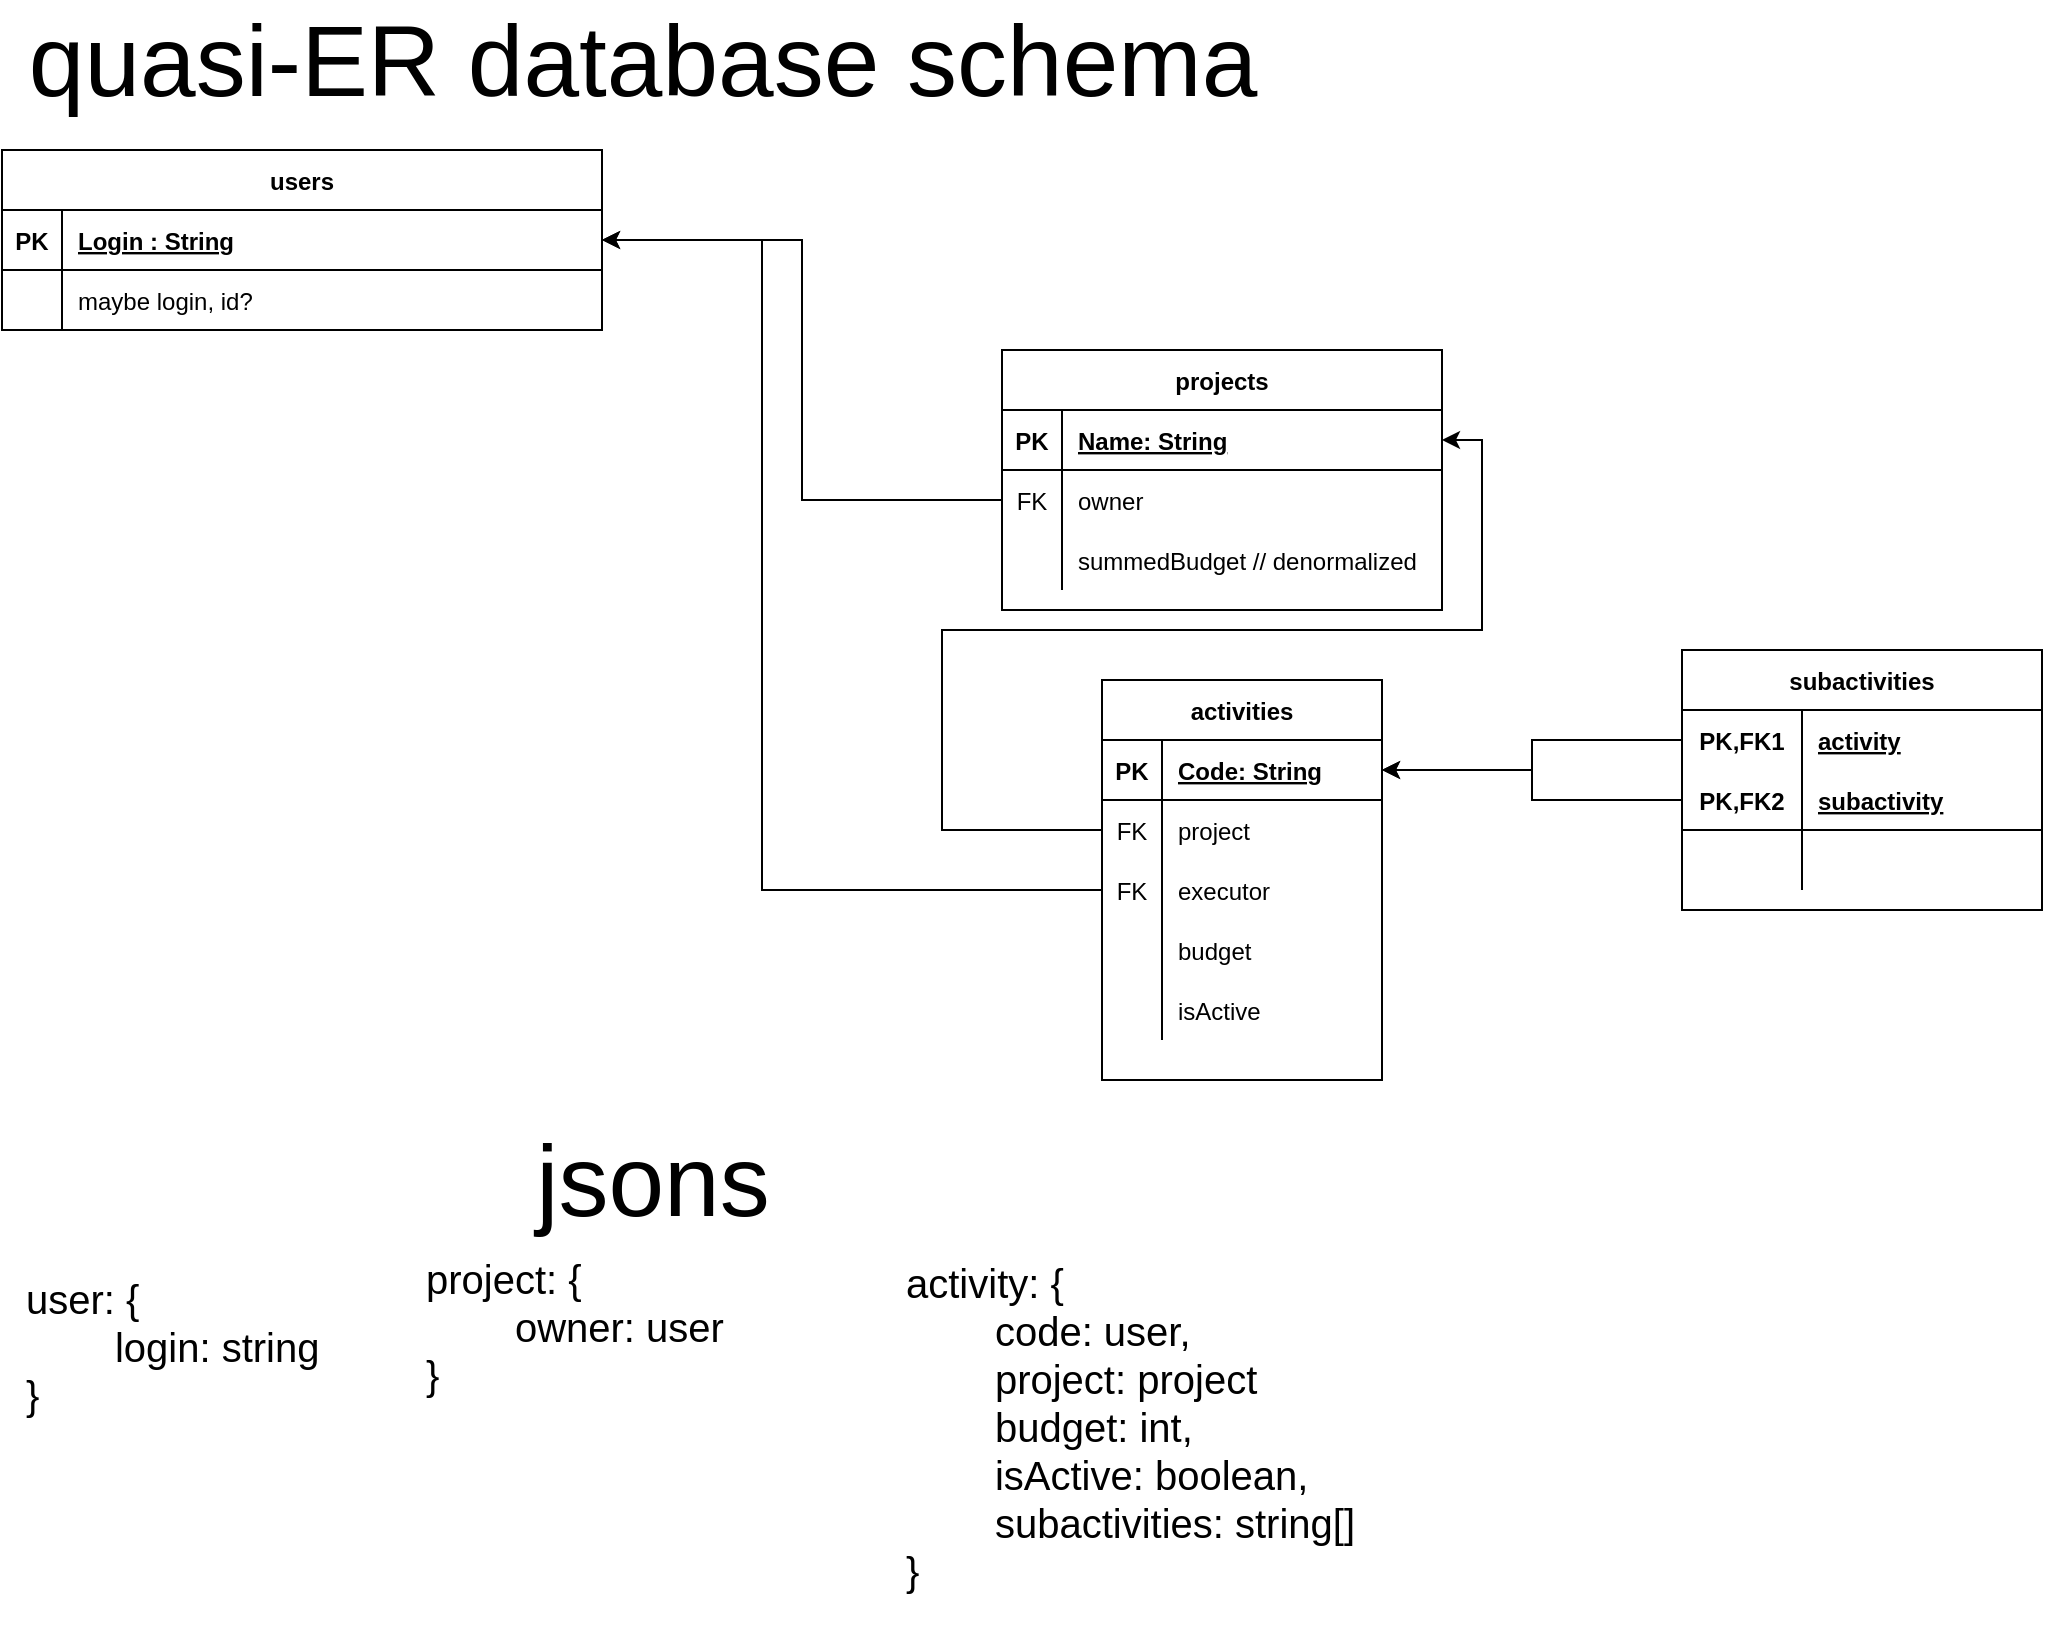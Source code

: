 <mxfile version="15.5.8"><diagram id="MiKN9EofbAmDDnsheNMB" name="Page-1"><mxGraphModel dx="1483" dy="1963" grid="1" gridSize="10" guides="1" tooltips="1" connect="1" arrows="1" fold="1" page="1" pageScale="1" pageWidth="850" pageHeight="1100" math="0" shadow="0"><root><mxCell id="0"/><mxCell id="1" parent="0"/><mxCell id="-mdsf9LLlibmEAXxMs5w-1" value="users" style="shape=table;startSize=30;container=1;collapsible=1;childLayout=tableLayout;fixedRows=1;rowLines=0;fontStyle=1;align=center;resizeLast=1;direction=east;" vertex="1" parent="1"><mxGeometry x="100" y="60" width="300" height="90" as="geometry"/></mxCell><mxCell id="-mdsf9LLlibmEAXxMs5w-2" value="" style="shape=partialRectangle;collapsible=0;dropTarget=0;pointerEvents=0;fillColor=none;top=0;left=0;bottom=1;right=0;points=[[0,0.5],[1,0.5]];portConstraint=eastwest;" vertex="1" parent="-mdsf9LLlibmEAXxMs5w-1"><mxGeometry y="30" width="300" height="30" as="geometry"/></mxCell><mxCell id="-mdsf9LLlibmEAXxMs5w-3" value="PK" style="shape=partialRectangle;connectable=0;fillColor=none;top=0;left=0;bottom=0;right=0;fontStyle=1;overflow=hidden;" vertex="1" parent="-mdsf9LLlibmEAXxMs5w-2"><mxGeometry width="30" height="30" as="geometry"><mxRectangle width="30" height="30" as="alternateBounds"/></mxGeometry></mxCell><mxCell id="-mdsf9LLlibmEAXxMs5w-4" value="Login : String" style="shape=partialRectangle;connectable=0;fillColor=none;top=0;left=0;bottom=0;right=0;align=left;spacingLeft=6;fontStyle=5;overflow=hidden;" vertex="1" parent="-mdsf9LLlibmEAXxMs5w-2"><mxGeometry x="30" width="270" height="30" as="geometry"><mxRectangle width="270" height="30" as="alternateBounds"/></mxGeometry></mxCell><mxCell id="-mdsf9LLlibmEAXxMs5w-8" value="" style="shape=partialRectangle;collapsible=0;dropTarget=0;pointerEvents=0;fillColor=none;top=0;left=0;bottom=0;right=0;points=[[0,0.5],[1,0.5]];portConstraint=eastwest;" vertex="1" parent="-mdsf9LLlibmEAXxMs5w-1"><mxGeometry y="60" width="300" height="30" as="geometry"/></mxCell><mxCell id="-mdsf9LLlibmEAXxMs5w-9" value="" style="shape=partialRectangle;connectable=0;fillColor=none;top=0;left=0;bottom=0;right=0;editable=1;overflow=hidden;" vertex="1" parent="-mdsf9LLlibmEAXxMs5w-8"><mxGeometry width="30" height="30" as="geometry"><mxRectangle width="30" height="30" as="alternateBounds"/></mxGeometry></mxCell><mxCell id="-mdsf9LLlibmEAXxMs5w-10" value="maybe login, id?" style="shape=partialRectangle;connectable=0;fillColor=none;top=0;left=0;bottom=0;right=0;align=left;spacingLeft=6;overflow=hidden;" vertex="1" parent="-mdsf9LLlibmEAXxMs5w-8"><mxGeometry x="30" width="270" height="30" as="geometry"><mxRectangle width="270" height="30" as="alternateBounds"/></mxGeometry></mxCell><mxCell id="-mdsf9LLlibmEAXxMs5w-14" value="projects" style="shape=table;startSize=30;container=1;collapsible=1;childLayout=tableLayout;fixedRows=1;rowLines=0;fontStyle=1;align=center;resizeLast=1;" vertex="1" parent="1"><mxGeometry x="600" y="160" width="220" height="130" as="geometry"/></mxCell><mxCell id="-mdsf9LLlibmEAXxMs5w-15" value="" style="shape=partialRectangle;collapsible=0;dropTarget=0;pointerEvents=0;fillColor=none;top=0;left=0;bottom=1;right=0;points=[[0,0.5],[1,0.5]];portConstraint=eastwest;" vertex="1" parent="-mdsf9LLlibmEAXxMs5w-14"><mxGeometry y="30" width="220" height="30" as="geometry"/></mxCell><mxCell id="-mdsf9LLlibmEAXxMs5w-16" value="PK" style="shape=partialRectangle;connectable=0;fillColor=none;top=0;left=0;bottom=0;right=0;fontStyle=1;overflow=hidden;" vertex="1" parent="-mdsf9LLlibmEAXxMs5w-15"><mxGeometry width="30" height="30" as="geometry"><mxRectangle width="30" height="30" as="alternateBounds"/></mxGeometry></mxCell><mxCell id="-mdsf9LLlibmEAXxMs5w-17" value="Name: String" style="shape=partialRectangle;connectable=0;fillColor=none;top=0;left=0;bottom=0;right=0;align=left;spacingLeft=6;fontStyle=5;overflow=hidden;" vertex="1" parent="-mdsf9LLlibmEAXxMs5w-15"><mxGeometry x="30" width="190" height="30" as="geometry"><mxRectangle width="190" height="30" as="alternateBounds"/></mxGeometry></mxCell><mxCell id="-mdsf9LLlibmEAXxMs5w-18" value="" style="shape=partialRectangle;collapsible=0;dropTarget=0;pointerEvents=0;fillColor=none;top=0;left=0;bottom=0;right=0;points=[[0,0.5],[1,0.5]];portConstraint=eastwest;" vertex="1" parent="-mdsf9LLlibmEAXxMs5w-14"><mxGeometry y="60" width="220" height="30" as="geometry"/></mxCell><mxCell id="-mdsf9LLlibmEAXxMs5w-19" value="FK" style="shape=partialRectangle;connectable=0;fillColor=none;top=0;left=0;bottom=0;right=0;editable=1;overflow=hidden;" vertex="1" parent="-mdsf9LLlibmEAXxMs5w-18"><mxGeometry width="30" height="30" as="geometry"><mxRectangle width="30" height="30" as="alternateBounds"/></mxGeometry></mxCell><mxCell id="-mdsf9LLlibmEAXxMs5w-20" value="owner" style="shape=partialRectangle;connectable=0;fillColor=none;top=0;left=0;bottom=0;right=0;align=left;spacingLeft=6;overflow=hidden;" vertex="1" parent="-mdsf9LLlibmEAXxMs5w-18"><mxGeometry x="30" width="190" height="30" as="geometry"><mxRectangle width="190" height="30" as="alternateBounds"/></mxGeometry></mxCell><mxCell id="-mdsf9LLlibmEAXxMs5w-21" value="" style="shape=partialRectangle;collapsible=0;dropTarget=0;pointerEvents=0;fillColor=none;top=0;left=0;bottom=0;right=0;points=[[0,0.5],[1,0.5]];portConstraint=eastwest;" vertex="1" parent="-mdsf9LLlibmEAXxMs5w-14"><mxGeometry y="90" width="220" height="30" as="geometry"/></mxCell><mxCell id="-mdsf9LLlibmEAXxMs5w-22" value="" style="shape=partialRectangle;connectable=0;fillColor=none;top=0;left=0;bottom=0;right=0;editable=1;overflow=hidden;" vertex="1" parent="-mdsf9LLlibmEAXxMs5w-21"><mxGeometry width="30" height="30" as="geometry"><mxRectangle width="30" height="30" as="alternateBounds"/></mxGeometry></mxCell><mxCell id="-mdsf9LLlibmEAXxMs5w-23" value="summedBudget // denormalized" style="shape=partialRectangle;connectable=0;fillColor=none;top=0;left=0;bottom=0;right=0;align=left;spacingLeft=6;overflow=hidden;" vertex="1" parent="-mdsf9LLlibmEAXxMs5w-21"><mxGeometry x="30" width="190" height="30" as="geometry"><mxRectangle width="190" height="30" as="alternateBounds"/></mxGeometry></mxCell><mxCell id="-mdsf9LLlibmEAXxMs5w-27" style="edgeStyle=orthogonalEdgeStyle;rounded=0;orthogonalLoop=1;jettySize=auto;html=1;entryX=1;entryY=0.5;entryDx=0;entryDy=0;" edge="1" parent="1" source="-mdsf9LLlibmEAXxMs5w-18" target="-mdsf9LLlibmEAXxMs5w-2"><mxGeometry relative="1" as="geometry"><mxPoint x="500" y="110" as="targetPoint"/></mxGeometry></mxCell><mxCell id="-mdsf9LLlibmEAXxMs5w-28" value="activities" style="shape=table;startSize=30;container=1;collapsible=1;childLayout=tableLayout;fixedRows=1;rowLines=0;fontStyle=1;align=center;resizeLast=1;" vertex="1" parent="1"><mxGeometry x="650" y="325" width="140" height="200" as="geometry"/></mxCell><mxCell id="-mdsf9LLlibmEAXxMs5w-29" value="" style="shape=partialRectangle;collapsible=0;dropTarget=0;pointerEvents=0;fillColor=none;top=0;left=0;bottom=1;right=0;points=[[0,0.5],[1,0.5]];portConstraint=eastwest;" vertex="1" parent="-mdsf9LLlibmEAXxMs5w-28"><mxGeometry y="30" width="140" height="30" as="geometry"/></mxCell><mxCell id="-mdsf9LLlibmEAXxMs5w-30" value="PK" style="shape=partialRectangle;connectable=0;fillColor=none;top=0;left=0;bottom=0;right=0;fontStyle=1;overflow=hidden;" vertex="1" parent="-mdsf9LLlibmEAXxMs5w-29"><mxGeometry width="30" height="30" as="geometry"><mxRectangle width="30" height="30" as="alternateBounds"/></mxGeometry></mxCell><mxCell id="-mdsf9LLlibmEAXxMs5w-31" value="Code: String" style="shape=partialRectangle;connectable=0;fillColor=none;top=0;left=0;bottom=0;right=0;align=left;spacingLeft=6;fontStyle=5;overflow=hidden;" vertex="1" parent="-mdsf9LLlibmEAXxMs5w-29"><mxGeometry x="30" width="110" height="30" as="geometry"><mxRectangle width="110" height="30" as="alternateBounds"/></mxGeometry></mxCell><mxCell id="-mdsf9LLlibmEAXxMs5w-32" value="" style="shape=partialRectangle;collapsible=0;dropTarget=0;pointerEvents=0;fillColor=none;top=0;left=0;bottom=0;right=0;points=[[0,0.5],[1,0.5]];portConstraint=eastwest;" vertex="1" parent="-mdsf9LLlibmEAXxMs5w-28"><mxGeometry y="60" width="140" height="30" as="geometry"/></mxCell><mxCell id="-mdsf9LLlibmEAXxMs5w-33" value="FK" style="shape=partialRectangle;connectable=0;fillColor=none;top=0;left=0;bottom=0;right=0;editable=1;overflow=hidden;" vertex="1" parent="-mdsf9LLlibmEAXxMs5w-32"><mxGeometry width="30" height="30" as="geometry"><mxRectangle width="30" height="30" as="alternateBounds"/></mxGeometry></mxCell><mxCell id="-mdsf9LLlibmEAXxMs5w-34" value="project" style="shape=partialRectangle;connectable=0;fillColor=none;top=0;left=0;bottom=0;right=0;align=left;spacingLeft=6;overflow=hidden;" vertex="1" parent="-mdsf9LLlibmEAXxMs5w-32"><mxGeometry x="30" width="110" height="30" as="geometry"><mxRectangle width="110" height="30" as="alternateBounds"/></mxGeometry></mxCell><mxCell id="-mdsf9LLlibmEAXxMs5w-35" value="" style="shape=partialRectangle;collapsible=0;dropTarget=0;pointerEvents=0;fillColor=none;top=0;left=0;bottom=0;right=0;points=[[0,0.5],[1,0.5]];portConstraint=eastwest;" vertex="1" parent="-mdsf9LLlibmEAXxMs5w-28"><mxGeometry y="90" width="140" height="30" as="geometry"/></mxCell><mxCell id="-mdsf9LLlibmEAXxMs5w-36" value="FK" style="shape=partialRectangle;connectable=0;fillColor=none;top=0;left=0;bottom=0;right=0;editable=1;overflow=hidden;" vertex="1" parent="-mdsf9LLlibmEAXxMs5w-35"><mxGeometry width="30" height="30" as="geometry"><mxRectangle width="30" height="30" as="alternateBounds"/></mxGeometry></mxCell><mxCell id="-mdsf9LLlibmEAXxMs5w-37" value="executor" style="shape=partialRectangle;connectable=0;fillColor=none;top=0;left=0;bottom=0;right=0;align=left;spacingLeft=6;overflow=hidden;" vertex="1" parent="-mdsf9LLlibmEAXxMs5w-35"><mxGeometry x="30" width="110" height="30" as="geometry"><mxRectangle width="110" height="30" as="alternateBounds"/></mxGeometry></mxCell><mxCell id="-mdsf9LLlibmEAXxMs5w-38" value="" style="shape=partialRectangle;collapsible=0;dropTarget=0;pointerEvents=0;fillColor=none;top=0;left=0;bottom=0;right=0;points=[[0,0.5],[1,0.5]];portConstraint=eastwest;" vertex="1" parent="-mdsf9LLlibmEAXxMs5w-28"><mxGeometry y="120" width="140" height="30" as="geometry"/></mxCell><mxCell id="-mdsf9LLlibmEAXxMs5w-39" value="" style="shape=partialRectangle;connectable=0;fillColor=none;top=0;left=0;bottom=0;right=0;editable=1;overflow=hidden;" vertex="1" parent="-mdsf9LLlibmEAXxMs5w-38"><mxGeometry width="30" height="30" as="geometry"><mxRectangle width="30" height="30" as="alternateBounds"/></mxGeometry></mxCell><mxCell id="-mdsf9LLlibmEAXxMs5w-40" value="budget" style="shape=partialRectangle;connectable=0;fillColor=none;top=0;left=0;bottom=0;right=0;align=left;spacingLeft=6;overflow=hidden;" vertex="1" parent="-mdsf9LLlibmEAXxMs5w-38"><mxGeometry x="30" width="110" height="30" as="geometry"><mxRectangle width="110" height="30" as="alternateBounds"/></mxGeometry></mxCell><mxCell id="-mdsf9LLlibmEAXxMs5w-47" value="" style="shape=partialRectangle;collapsible=0;dropTarget=0;pointerEvents=0;fillColor=none;top=0;left=0;bottom=0;right=0;points=[[0,0.5],[1,0.5]];portConstraint=eastwest;" vertex="1" parent="-mdsf9LLlibmEAXxMs5w-28"><mxGeometry y="150" width="140" height="30" as="geometry"/></mxCell><mxCell id="-mdsf9LLlibmEAXxMs5w-48" value="" style="shape=partialRectangle;connectable=0;fillColor=none;top=0;left=0;bottom=0;right=0;editable=1;overflow=hidden;" vertex="1" parent="-mdsf9LLlibmEAXxMs5w-47"><mxGeometry width="30" height="30" as="geometry"><mxRectangle width="30" height="30" as="alternateBounds"/></mxGeometry></mxCell><mxCell id="-mdsf9LLlibmEAXxMs5w-49" value="isActive" style="shape=partialRectangle;connectable=0;fillColor=none;top=0;left=0;bottom=0;right=0;align=left;spacingLeft=6;overflow=hidden;" vertex="1" parent="-mdsf9LLlibmEAXxMs5w-47"><mxGeometry x="30" width="110" height="30" as="geometry"><mxRectangle width="110" height="30" as="alternateBounds"/></mxGeometry></mxCell><mxCell id="-mdsf9LLlibmEAXxMs5w-43" style="edgeStyle=orthogonalEdgeStyle;rounded=0;orthogonalLoop=1;jettySize=auto;html=1;entryX=1;entryY=0.5;entryDx=0;entryDy=0;exitX=0;exitY=0.5;exitDx=0;exitDy=0;" edge="1" parent="1" source="-mdsf9LLlibmEAXxMs5w-32" target="-mdsf9LLlibmEAXxMs5w-15"><mxGeometry relative="1" as="geometry"><Array as="points"><mxPoint x="570" y="400"/><mxPoint x="570" y="300"/><mxPoint x="840" y="300"/><mxPoint x="840" y="205"/></Array></mxGeometry></mxCell><mxCell id="-mdsf9LLlibmEAXxMs5w-44" style="edgeStyle=orthogonalEdgeStyle;rounded=0;orthogonalLoop=1;jettySize=auto;html=1;entryX=1;entryY=0.5;entryDx=0;entryDy=0;" edge="1" parent="1" source="-mdsf9LLlibmEAXxMs5w-35" target="-mdsf9LLlibmEAXxMs5w-2"><mxGeometry relative="1" as="geometry"><mxPoint x="410" y="100" as="targetPoint"/><Array as="points"><mxPoint x="480" y="430"/><mxPoint x="480" y="105"/></Array></mxGeometry></mxCell><mxCell id="-mdsf9LLlibmEAXxMs5w-54" value="subactivities" style="shape=table;startSize=30;container=1;collapsible=1;childLayout=tableLayout;fixedRows=1;rowLines=0;fontStyle=1;align=center;resizeLast=1;" vertex="1" parent="1"><mxGeometry x="940" y="310" width="180" height="130" as="geometry"/></mxCell><mxCell id="-mdsf9LLlibmEAXxMs5w-55" value="" style="shape=partialRectangle;collapsible=0;dropTarget=0;pointerEvents=0;fillColor=none;top=0;left=0;bottom=0;right=0;points=[[0,0.5],[1,0.5]];portConstraint=eastwest;" vertex="1" parent="-mdsf9LLlibmEAXxMs5w-54"><mxGeometry y="30" width="180" height="30" as="geometry"/></mxCell><mxCell id="-mdsf9LLlibmEAXxMs5w-56" value="PK,FK1" style="shape=partialRectangle;connectable=0;fillColor=none;top=0;left=0;bottom=0;right=0;fontStyle=1;overflow=hidden;" vertex="1" parent="-mdsf9LLlibmEAXxMs5w-55"><mxGeometry width="60" height="30" as="geometry"><mxRectangle width="60" height="30" as="alternateBounds"/></mxGeometry></mxCell><mxCell id="-mdsf9LLlibmEAXxMs5w-57" value="activity" style="shape=partialRectangle;connectable=0;fillColor=none;top=0;left=0;bottom=0;right=0;align=left;spacingLeft=6;fontStyle=5;overflow=hidden;" vertex="1" parent="-mdsf9LLlibmEAXxMs5w-55"><mxGeometry x="60" width="120" height="30" as="geometry"><mxRectangle width="120" height="30" as="alternateBounds"/></mxGeometry></mxCell><mxCell id="-mdsf9LLlibmEAXxMs5w-58" value="" style="shape=partialRectangle;collapsible=0;dropTarget=0;pointerEvents=0;fillColor=none;top=0;left=0;bottom=1;right=0;points=[[0,0.5],[1,0.5]];portConstraint=eastwest;" vertex="1" parent="-mdsf9LLlibmEAXxMs5w-54"><mxGeometry y="60" width="180" height="30" as="geometry"/></mxCell><mxCell id="-mdsf9LLlibmEAXxMs5w-59" value="PK,FK2" style="shape=partialRectangle;connectable=0;fillColor=none;top=0;left=0;bottom=0;right=0;fontStyle=1;overflow=hidden;" vertex="1" parent="-mdsf9LLlibmEAXxMs5w-58"><mxGeometry width="60" height="30" as="geometry"><mxRectangle width="60" height="30" as="alternateBounds"/></mxGeometry></mxCell><mxCell id="-mdsf9LLlibmEAXxMs5w-60" value="subactivity" style="shape=partialRectangle;connectable=0;fillColor=none;top=0;left=0;bottom=0;right=0;align=left;spacingLeft=6;fontStyle=5;overflow=hidden;" vertex="1" parent="-mdsf9LLlibmEAXxMs5w-58"><mxGeometry x="60" width="120" height="30" as="geometry"><mxRectangle width="120" height="30" as="alternateBounds"/></mxGeometry></mxCell><mxCell id="-mdsf9LLlibmEAXxMs5w-64" value="" style="shape=partialRectangle;collapsible=0;dropTarget=0;pointerEvents=0;fillColor=none;top=0;left=0;bottom=0;right=0;points=[[0,0.5],[1,0.5]];portConstraint=eastwest;" vertex="1" parent="-mdsf9LLlibmEAXxMs5w-54"><mxGeometry y="90" width="180" height="30" as="geometry"/></mxCell><mxCell id="-mdsf9LLlibmEAXxMs5w-65" value="" style="shape=partialRectangle;connectable=0;fillColor=none;top=0;left=0;bottom=0;right=0;editable=1;overflow=hidden;" vertex="1" parent="-mdsf9LLlibmEAXxMs5w-64"><mxGeometry width="60" height="30" as="geometry"><mxRectangle width="60" height="30" as="alternateBounds"/></mxGeometry></mxCell><mxCell id="-mdsf9LLlibmEAXxMs5w-66" value="" style="shape=partialRectangle;connectable=0;fillColor=none;top=0;left=0;bottom=0;right=0;align=left;spacingLeft=6;overflow=hidden;" vertex="1" parent="-mdsf9LLlibmEAXxMs5w-64"><mxGeometry x="60" width="120" height="30" as="geometry"><mxRectangle width="120" height="30" as="alternateBounds"/></mxGeometry></mxCell><mxCell id="-mdsf9LLlibmEAXxMs5w-69" style="edgeStyle=orthogonalEdgeStyle;rounded=0;orthogonalLoop=1;jettySize=auto;html=1;entryX=1;entryY=0.5;entryDx=0;entryDy=0;" edge="1" parent="1" source="-mdsf9LLlibmEAXxMs5w-55" target="-mdsf9LLlibmEAXxMs5w-29"><mxGeometry relative="1" as="geometry"/></mxCell><mxCell id="-mdsf9LLlibmEAXxMs5w-70" style="edgeStyle=orthogonalEdgeStyle;rounded=0;orthogonalLoop=1;jettySize=auto;html=1;entryX=1;entryY=0.5;entryDx=0;entryDy=0;" edge="1" parent="1" source="-mdsf9LLlibmEAXxMs5w-58" target="-mdsf9LLlibmEAXxMs5w-29"><mxGeometry relative="1" as="geometry"/></mxCell><mxCell id="-mdsf9LLlibmEAXxMs5w-71" value="&lt;font style=&quot;font-size: 50px&quot;&gt;quasi-ER database schema&lt;br&gt;&lt;/font&gt;" style="text;html=1;align=center;verticalAlign=middle;resizable=0;points=[];autosize=1;strokeColor=none;fillColor=none;" vertex="1" parent="1"><mxGeometry x="105" width="630" height="30" as="geometry"/></mxCell><mxCell id="-mdsf9LLlibmEAXxMs5w-73" value="&lt;font style=&quot;font-size: 50px&quot;&gt;jsons&lt;br&gt;&lt;/font&gt;" style="text;html=1;align=center;verticalAlign=middle;resizable=0;points=[];autosize=1;strokeColor=none;fillColor=none;" vertex="1" parent="1"><mxGeometry x="360" y="560" width="130" height="30" as="geometry"/></mxCell><mxCell id="-mdsf9LLlibmEAXxMs5w-74" value="&lt;div style=&quot;font-size: 20px&quot;&gt;&lt;font style=&quot;font-size: 20px&quot;&gt;user: {&lt;/font&gt;&lt;/div&gt;&lt;div style=&quot;font-size: 20px&quot;&gt;&lt;font style=&quot;font-size: 20px&quot;&gt;&lt;span style=&quot;white-space: pre&quot;&gt;&#9;&lt;/span&gt;login: string&lt;br&gt;&lt;/font&gt;&lt;/div&gt;&lt;div style=&quot;font-size: 20px&quot;&gt;&lt;font style=&quot;font-size: 20px&quot;&gt;}&lt;/font&gt;&lt;/div&gt;&lt;div style=&quot;font-size: 20px&quot;&gt;&lt;font style=&quot;font-size: 20px&quot;&gt;&lt;br&gt;&lt;/font&gt;&lt;/div&gt;" style="text;html=1;align=left;verticalAlign=middle;resizable=0;points=[];autosize=1;strokeColor=none;fillColor=none;" vertex="1" parent="1"><mxGeometry x="110" y="640" width="160" height="60" as="geometry"/></mxCell><mxCell id="-mdsf9LLlibmEAXxMs5w-75" value="&lt;div style=&quot;font-size: 20px&quot;&gt;&lt;font style=&quot;font-size: 20px&quot;&gt;project: {&lt;/font&gt;&lt;/div&gt;&lt;div style=&quot;font-size: 20px&quot;&gt;&lt;font style=&quot;font-size: 20px&quot;&gt;&lt;span style=&quot;white-space: pre&quot;&gt;&#9;&lt;/span&gt;owner: user&lt;br&gt;&lt;/font&gt;&lt;/div&gt;&lt;div style=&quot;font-size: 20px&quot;&gt;&lt;font style=&quot;font-size: 20px&quot;&gt;}&lt;/font&gt;&lt;/div&gt;&lt;div style=&quot;font-size: 20px&quot;&gt;&lt;font style=&quot;font-size: 20px&quot;&gt;&lt;br&gt;&lt;/font&gt;&lt;/div&gt;" style="text;html=1;align=left;verticalAlign=middle;resizable=0;points=[];autosize=1;strokeColor=none;fillColor=none;" vertex="1" parent="1"><mxGeometry x="310" y="630" width="160" height="60" as="geometry"/></mxCell><mxCell id="-mdsf9LLlibmEAXxMs5w-76" value="&lt;div style=&quot;font-size: 20px&quot;&gt;&lt;font style=&quot;font-size: 20px&quot;&gt;activity: {&lt;/font&gt;&lt;/div&gt;&lt;div style=&quot;font-size: 20px&quot;&gt;&lt;font style=&quot;font-size: 20px&quot;&gt;&lt;span style=&quot;white-space: pre&quot;&gt;&#9;&lt;/span&gt;code: user,&lt;/font&gt;&lt;/div&gt;&lt;div style=&quot;font-size: 20px&quot;&gt;&lt;font style=&quot;font-size: 20px&quot;&gt;&lt;span style=&quot;white-space: pre&quot;&gt;&#9;&lt;/span&gt;project: project&lt;/font&gt;&lt;/div&gt;&lt;div style=&quot;font-size: 20px&quot;&gt;&lt;font style=&quot;font-size: 20px&quot;&gt;&lt;span style=&quot;white-space: pre&quot;&gt;&#9;&lt;/span&gt;budget: int,&lt;/font&gt;&lt;/div&gt;&lt;div style=&quot;font-size: 20px&quot;&gt;&lt;font style=&quot;font-size: 20px&quot;&gt;&lt;span style=&quot;white-space: pre&quot;&gt;&#9;&lt;/span&gt;isActive: boolean,&lt;/font&gt;&lt;/div&gt;&lt;div style=&quot;font-size: 20px&quot;&gt;&lt;font style=&quot;font-size: 20px&quot;&gt;&lt;span style=&quot;white-space: pre&quot;&gt;&#9;&lt;/span&gt;subactivities: string[]&lt;br&gt;&lt;/font&gt;&lt;/div&gt;&lt;div style=&quot;font-size: 20px&quot;&gt;&lt;font style=&quot;font-size: 20px&quot;&gt;}&lt;/font&gt;&lt;/div&gt;&lt;div style=&quot;font-size: 20px&quot;&gt;&lt;font style=&quot;font-size: 20px&quot;&gt;&lt;br&gt;&lt;/font&gt;&lt;/div&gt;" style="text;html=1;align=left;verticalAlign=middle;resizable=0;points=[];autosize=1;strokeColor=none;fillColor=none;" vertex="1" parent="1"><mxGeometry x="550" y="650" width="240" height="120" as="geometry"/></mxCell></root></mxGraphModel></diagram></mxfile>